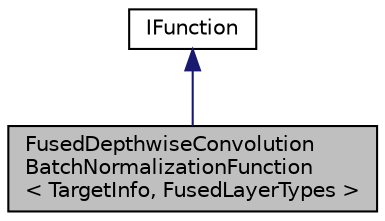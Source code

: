 digraph "FusedDepthwiseConvolutionBatchNormalizationFunction&lt; TargetInfo, FusedLayerTypes &gt;"
{
 // LATEX_PDF_SIZE
  edge [fontname="Helvetica",fontsize="10",labelfontname="Helvetica",labelfontsize="10"];
  node [fontname="Helvetica",fontsize="10",shape=record];
  Node1 [label="FusedDepthwiseConvolution\lBatchNormalizationFunction\l\< TargetInfo, FusedLayerTypes \>",height=0.2,width=0.4,color="black", fillcolor="grey75", style="filled", fontcolor="black",tooltip="Wrapper function to first apply {NE, CL}BatchNormalizationLayer on the weights and then run {NE,..."];
  Node2 -> Node1 [dir="back",color="midnightblue",fontsize="10",style="solid",fontname="Helvetica"];
  Node2 [label="IFunction",height=0.2,width=0.4,color="black", fillcolor="white", style="filled",URL="$classarm__compute_1_1_i_function.xhtml",tooltip="Base class for all functions."];
}

